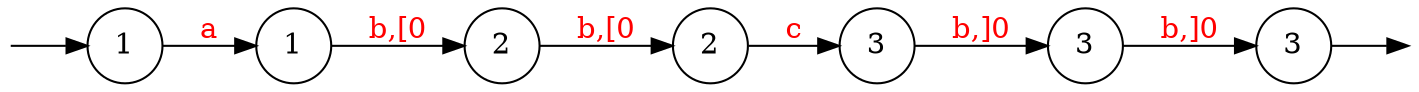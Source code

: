 digraph {
	node [shape=circle];
	Q0 [style=invisible, height=0, width=0, fixedsize=true];
	Q1 [style=invisible, height=0, width=0, fixedsize=true];
	graph [rankdir="LR"];
	2 [label=2];
	5 [label=3];
	0 [label=1];
	1 [label=1];
	3 [label=2];
	4 [label=3];
	6 [label=3];

	Q0 -> 0;

	6 -> Q1;
	0 -> 1  [label="a", fontcolor=red];
	3 -> 4  [label="c", fontcolor=red];
	1 -> 2  [label="b,[0", fontcolor=red];
	2 -> 3  [label="b,[0", fontcolor=red];
	4 -> 5  [label="b,]0", fontcolor=red];
	5 -> 6  [label="b,]0", fontcolor=red];
}
